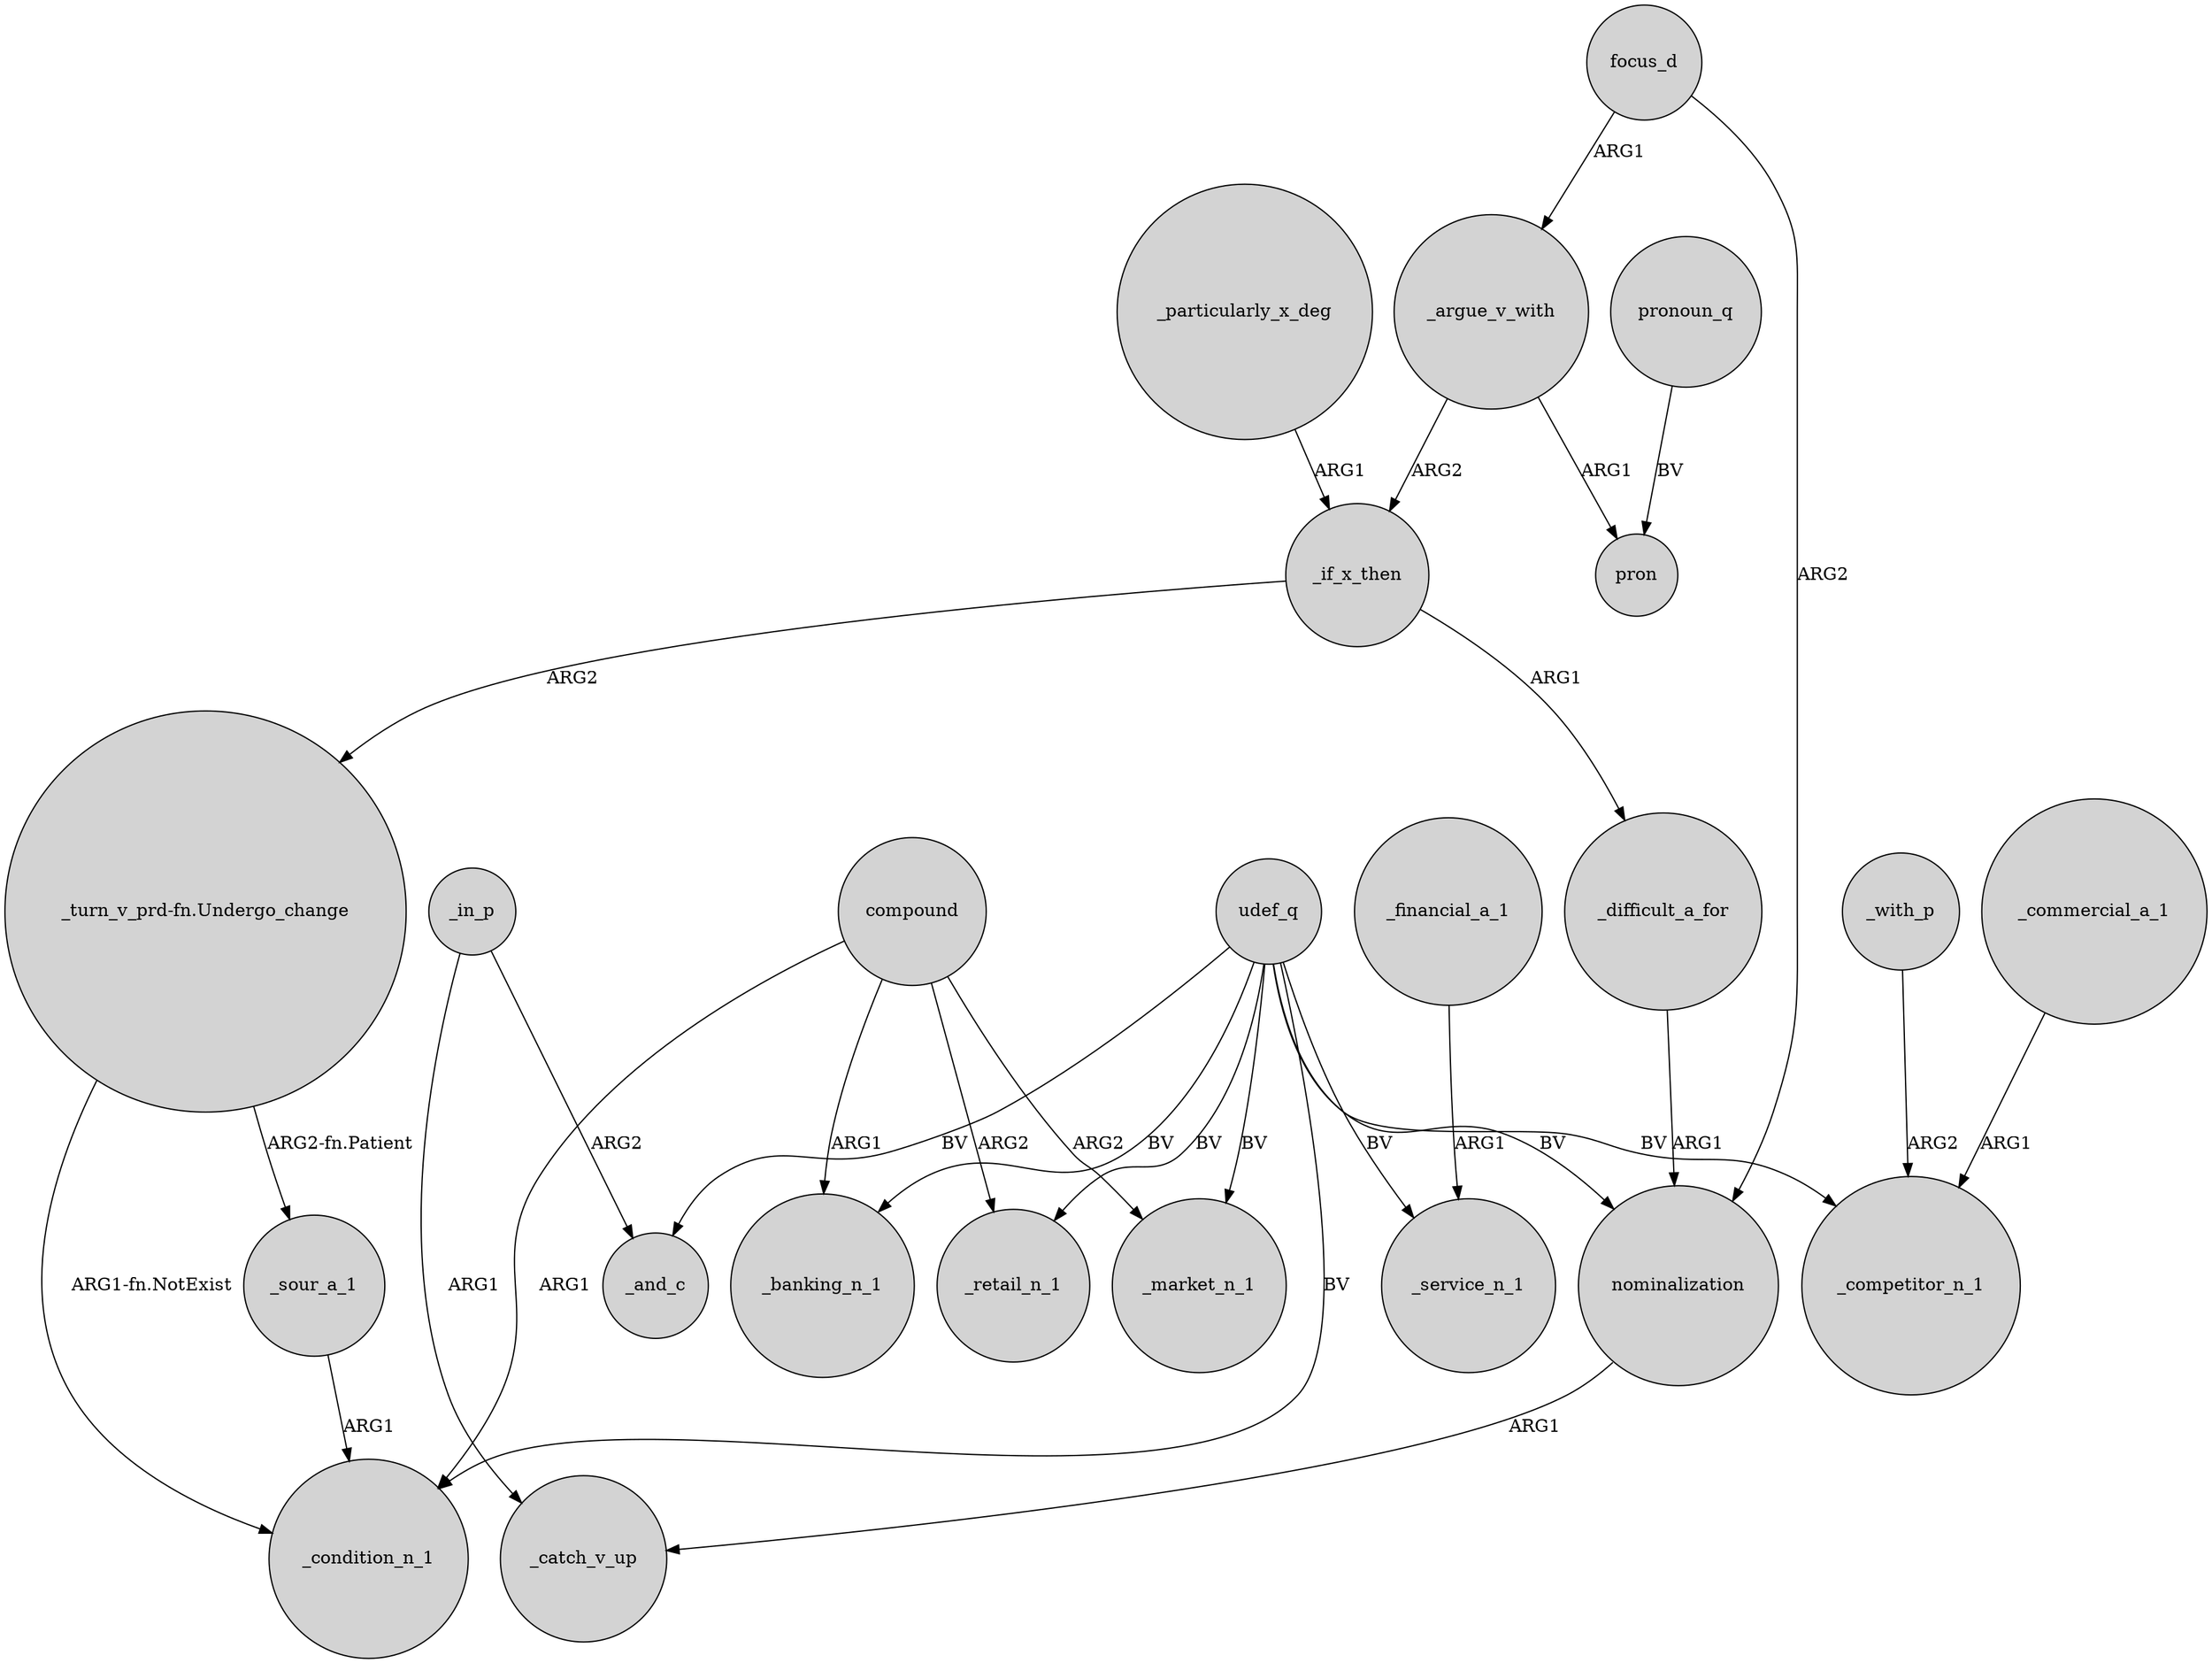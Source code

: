 digraph {
	node [shape=circle style=filled]
	compound -> _market_n_1 [label=ARG2]
	_with_p -> _competitor_n_1 [label=ARG2]
	focus_d -> _argue_v_with [label=ARG1]
	_argue_v_with -> _if_x_then [label=ARG2]
	compound -> _retail_n_1 [label=ARG2]
	"_turn_v_prd-fn.Undergo_change" -> _sour_a_1 [label="ARG2-fn.Patient"]
	_particularly_x_deg -> _if_x_then [label=ARG1]
	nominalization -> _catch_v_up [label=ARG1]
	_financial_a_1 -> _service_n_1 [label=ARG1]
	udef_q -> _market_n_1 [label=BV]
	_sour_a_1 -> _condition_n_1 [label=ARG1]
	focus_d -> nominalization [label=ARG2]
	_argue_v_with -> pron [label=ARG1]
	pronoun_q -> pron [label=BV]
	udef_q -> _condition_n_1 [label=BV]
	compound -> _banking_n_1 [label=ARG1]
	udef_q -> _service_n_1 [label=BV]
	compound -> _condition_n_1 [label=ARG1]
	_commercial_a_1 -> _competitor_n_1 [label=ARG1]
	_if_x_then -> "_turn_v_prd-fn.Undergo_change" [label=ARG2]
	"_turn_v_prd-fn.Undergo_change" -> _condition_n_1 [label="ARG1-fn.NotExist"]
	udef_q -> nominalization [label=BV]
	_difficult_a_for -> nominalization [label=ARG1]
	udef_q -> _retail_n_1 [label=BV]
	_if_x_then -> _difficult_a_for [label=ARG1]
	udef_q -> _competitor_n_1 [label=BV]
	udef_q -> _and_c [label=BV]
	udef_q -> _banking_n_1 [label=BV]
	_in_p -> _and_c [label=ARG2]
	_in_p -> _catch_v_up [label=ARG1]
}
